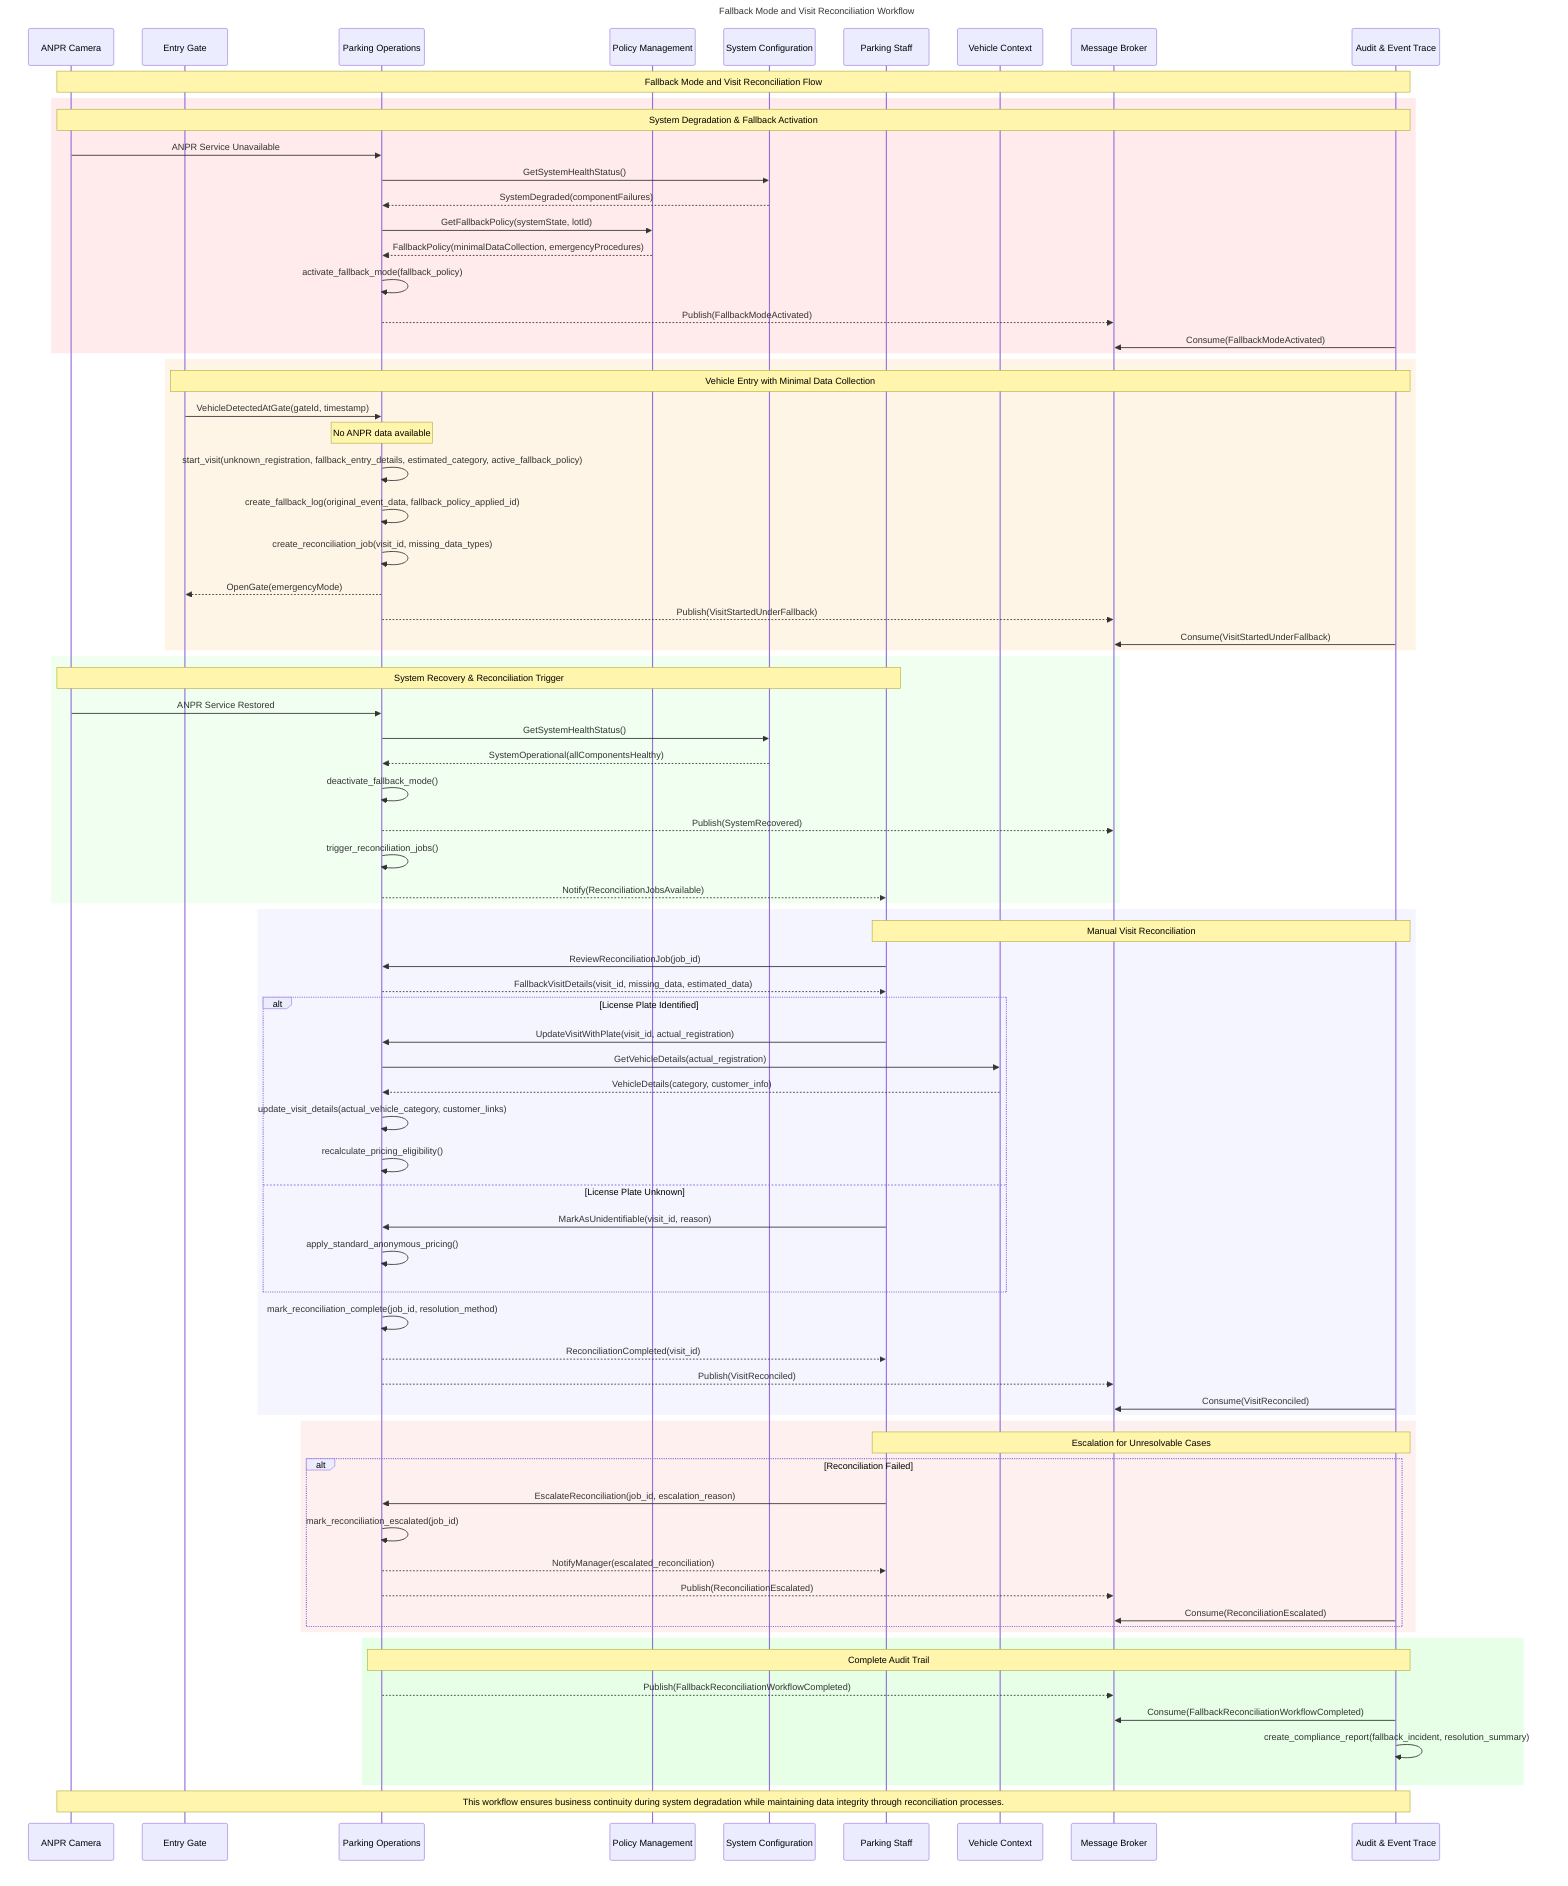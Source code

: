 sequenceDiagram
    title Fallback Mode and Visit Reconciliation Workflow
    
    participant ANPR as ANPR Camera
    participant Gate as Entry Gate
    participant POSvc as Parking Operations
    participant PolMSvc as Policy Management
    participant SCMSvc as System Configuration
    participant Staff as Parking Staff
    participant VCSvc as Vehicle Context
    participant MB as Message Broker
    participant AuditSvc as Audit & Event Trace
    
     Note over ANPR, AuditSvc: Fallback Mode and Visit Reconciliation Flow

    %% System Degradation Detection
    rect rgb(255, 235, 235)
    Note over ANPR, AuditSvc: System Degradation & Fallback Activation
    ANPR->>POSvc: ANPR Service Unavailable
    POSvc->>SCMSvc: GetSystemHealthStatus()
    SCMSvc-->>POSvc: SystemDegraded(componentFailures)
    POSvc->>PolMSvc: GetFallbackPolicy(systemState, lotId)
    PolMSvc-->>POSvc: FallbackPolicy(minimalDataCollection, emergencyProcedures)
    POSvc->>POSvc: activate_fallback_mode(fallback_policy)
    POSvc-->>MB: Publish(FallbackModeActivated)
    AuditSvc->>MB: Consume(FallbackModeActivated)
    end
    
    %% Vehicle Entry Under Fallback
    rect rgb(255, 245, 230)
    Note over Gate, AuditSvc: Vehicle Entry with Minimal Data Collection
    Gate->>POSvc: VehicleDetectedAtGate(gateId, timestamp)
    Note over POSvc: No ANPR data available
    POSvc->>POSvc: start_visit(unknown_registration, fallback_entry_details, estimated_category, active_fallback_policy)
    POSvc->>POSvc: create_fallback_log(original_event_data, fallback_policy_applied_id)
    POSvc->>POSvc: create_reconciliation_job(visit_id, missing_data_types)
    POSvc-->>Gate: OpenGate(emergencyMode)
    POSvc-->>MB: Publish(VisitStartedUnderFallback)
    AuditSvc->>MB: Consume(VisitStartedUnderFallback)
    end
    
    %% System Recovery Notification
    rect rgb(240, 255, 240)
    Note over ANPR, Staff: System Recovery & Reconciliation Trigger
    ANPR->>POSvc: ANPR Service Restored
    POSvc->>SCMSvc: GetSystemHealthStatus()
    SCMSvc-->>POSvc: SystemOperational(allComponentsHealthy)
    POSvc->>POSvc: deactivate_fallback_mode()
    POSvc-->>MB: Publish(SystemRecovered)
    POSvc->>POSvc: trigger_reconciliation_jobs()
    POSvc-->>Staff: Notify(ReconciliationJobsAvailable)
    end
    
    %% Visit Reconciliation Process
    rect rgb(245, 245, 255)
    Note over Staff, AuditSvc: Manual Visit Reconciliation
    Staff->>POSvc: ReviewReconciliationJob(job_id)
    POSvc-->>Staff: FallbackVisitDetails(visit_id, missing_data, estimated_data)
    
    alt License Plate Identified
        Staff->>POSvc: UpdateVisitWithPlate(visit_id, actual_registration)
        POSvc->>VCSvc: GetVehicleDetails(actual_registration)
        VCSvc-->>POSvc: VehicleDetails(category, customer_info)
        POSvc->>POSvc: update_visit_details(actual_vehicle_category, customer_links)
        POSvc->>POSvc: recalculate_pricing_eligibility()
    else License Plate Unknown
        Staff->>POSvc: MarkAsUnidentifiable(visit_id, reason)
        POSvc->>POSvc: apply_standard_anonymous_pricing()
    end
    
    POSvc->>POSvc: mark_reconciliation_complete(job_id, resolution_method)
    POSvc-->>Staff: ReconciliationCompleted(visit_id)
    POSvc-->>MB: Publish(VisitReconciled)
    AuditSvc->>MB: Consume(VisitReconciled)
    end
    
    %% Escalation for Complex Cases
    rect rgb(255, 240, 240)
    Note over Staff, AuditSvc: Escalation for Unresolvable Cases
    alt Reconciliation Failed
        Staff->>POSvc: EscalateReconciliation(job_id, escalation_reason)
        POSvc->>POSvc: mark_reconciliation_escalated(job_id)
        POSvc-->>Staff: NotifyManager(escalated_reconciliation)
        POSvc-->>MB: Publish(ReconciliationEscalated)
        AuditSvc->>MB: Consume(ReconciliationEscalated)
    end
    end
    
    %% Audit Trail Completion
    rect rgb(230, 255, 230)
    Note over POSvc, AuditSvc: Complete Audit Trail
    POSvc-->>MB: Publish(FallbackReconciliationWorkflowCompleted)
    AuditSvc->>MB: Consume(FallbackReconciliationWorkflowCompleted)
    AuditSvc->>AuditSvc: create_compliance_report(fallback_incident, resolution_summary)
    end
    
    Note over ANPR, AuditSvc: This workflow ensures business continuity during system degradation while maintaining data integrity through reconciliation processes.
